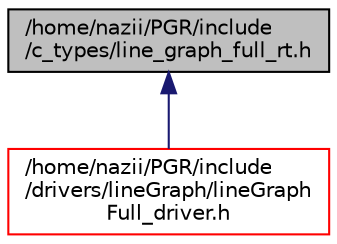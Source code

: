 digraph "/home/nazii/PGR/include/c_types/line_graph_full_rt.h"
{
  edge [fontname="Helvetica",fontsize="10",labelfontname="Helvetica",labelfontsize="10"];
  node [fontname="Helvetica",fontsize="10",shape=record];
  Node4 [label="/home/nazii/PGR/include\l/c_types/line_graph_full_rt.h",height=0.2,width=0.4,color="black", fillcolor="grey75", style="filled", fontcolor="black"];
  Node4 -> Node5 [dir="back",color="midnightblue",fontsize="10",style="solid",fontname="Helvetica"];
  Node5 [label="/home/nazii/PGR/include\l/drivers/lineGraph/lineGraph\lFull_driver.h",height=0.2,width=0.4,color="red", fillcolor="white", style="filled",URL="$lineGraphFull__driver_8h.html"];
}

